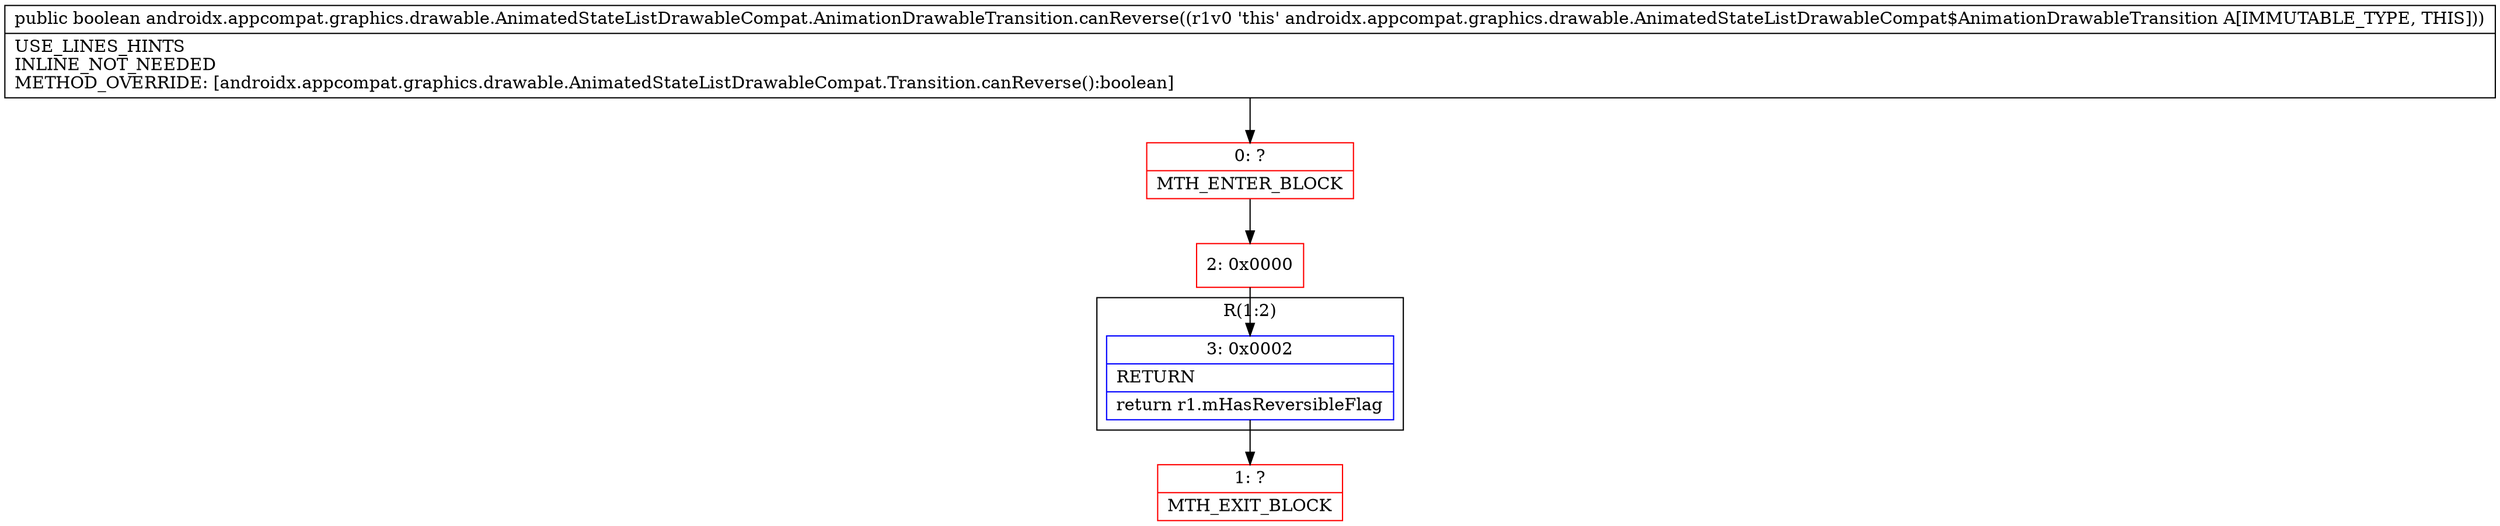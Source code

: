 digraph "CFG forandroidx.appcompat.graphics.drawable.AnimatedStateListDrawableCompat.AnimationDrawableTransition.canReverse()Z" {
subgraph cluster_Region_1870091032 {
label = "R(1:2)";
node [shape=record,color=blue];
Node_3 [shape=record,label="{3\:\ 0x0002|RETURN\l|return r1.mHasReversibleFlag\l}"];
}
Node_0 [shape=record,color=red,label="{0\:\ ?|MTH_ENTER_BLOCK\l}"];
Node_2 [shape=record,color=red,label="{2\:\ 0x0000}"];
Node_1 [shape=record,color=red,label="{1\:\ ?|MTH_EXIT_BLOCK\l}"];
MethodNode[shape=record,label="{public boolean androidx.appcompat.graphics.drawable.AnimatedStateListDrawableCompat.AnimationDrawableTransition.canReverse((r1v0 'this' androidx.appcompat.graphics.drawable.AnimatedStateListDrawableCompat$AnimationDrawableTransition A[IMMUTABLE_TYPE, THIS]))  | USE_LINES_HINTS\lINLINE_NOT_NEEDED\lMETHOD_OVERRIDE: [androidx.appcompat.graphics.drawable.AnimatedStateListDrawableCompat.Transition.canReverse():boolean]\l}"];
MethodNode -> Node_0;Node_3 -> Node_1;
Node_0 -> Node_2;
Node_2 -> Node_3;
}

